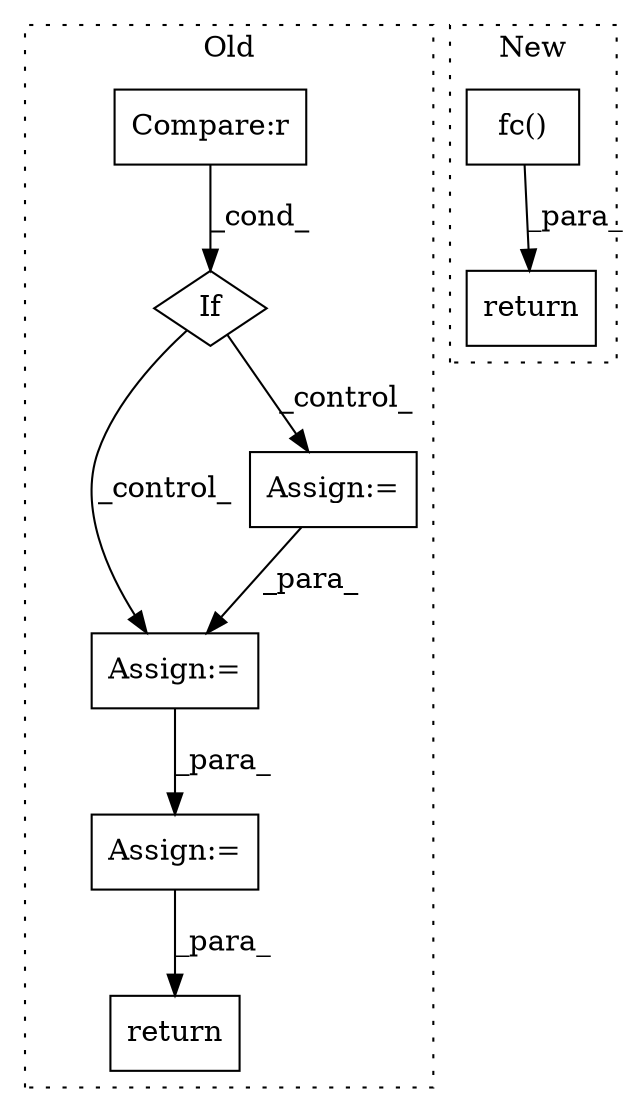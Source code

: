 digraph G {
subgraph cluster0 {
1 [label="If" a="96" s="5891" l="3" shape="diamond"];
3 [label="Assign:=" a="68" s="6060" l="3" shape="box"];
4 [label="Compare:r" a="40" s="5894" l="17" shape="box"];
5 [label="Assign:=" a="68" s="5954" l="3" shape="box"];
6 [label="Assign:=" a="68" s="6133" l="3" shape="box"];
8 [label="return" a="93" s="6208" l="7" shape="box"];
label = "Old";
style="dotted";
}
subgraph cluster1 {
2 [label="fc()" a="75" s="4080,4089" l="8,1" shape="box"];
7 [label="return" a="93" s="4116" l="7" shape="box"];
label = "New";
style="dotted";
}
1 -> 3 [label="_control_"];
1 -> 5 [label="_control_"];
2 -> 7 [label="_para_"];
3 -> 6 [label="_para_"];
4 -> 1 [label="_cond_"];
5 -> 3 [label="_para_"];
6 -> 8 [label="_para_"];
}